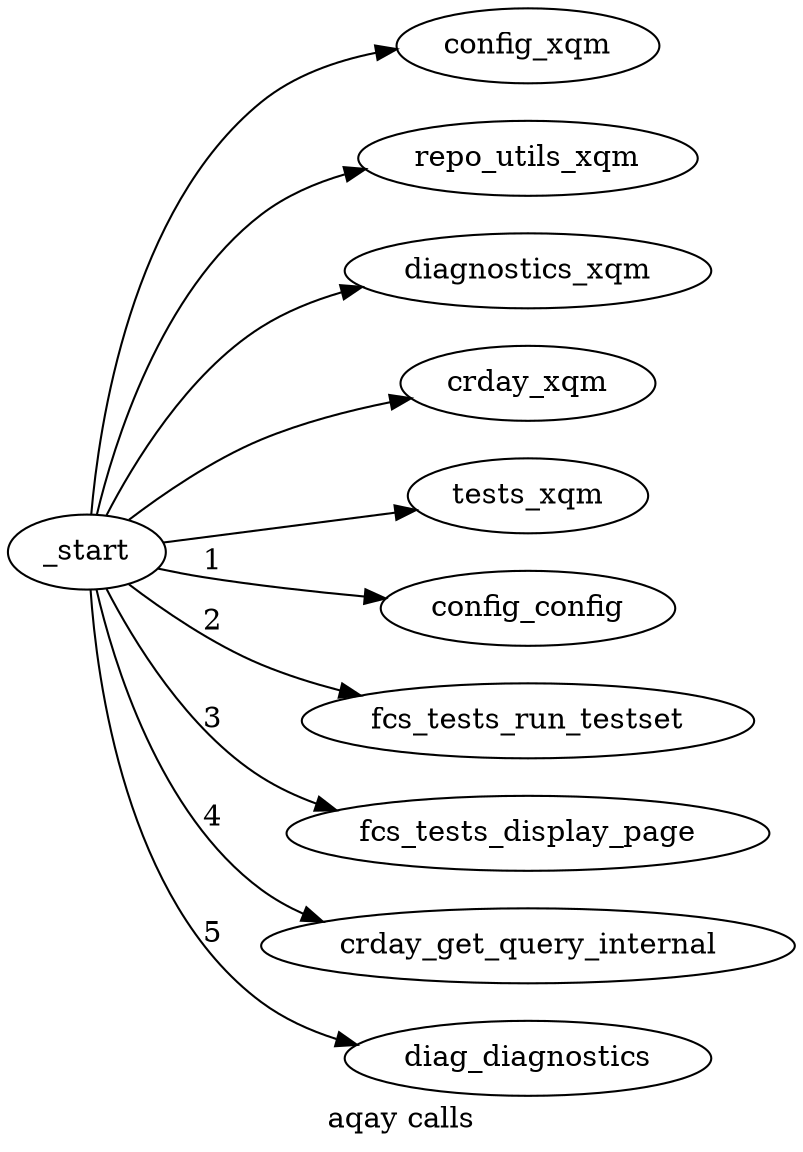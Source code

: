  /* dot -oaqay_calls.png -Tpng aqay_calls.dot */ 
digraph aqay_calls {
label="aqay calls";
rankdir=LR;
_start -> config_xqm ;
_start -> repo_utils_xqm ;
_start -> diagnostics_xqm ;
_start -> crday_xqm ;
_start -> tests_xqm ;
_start -> config_config [label= 1 ];
_start -> fcs_tests_run_testset [label= 2 ];
_start -> fcs_tests_display_page [label= 3 ];
_start -> crday_get_query_internal [label= 4 ];
_start -> diag_diagnostics [label= 5 ];
}

